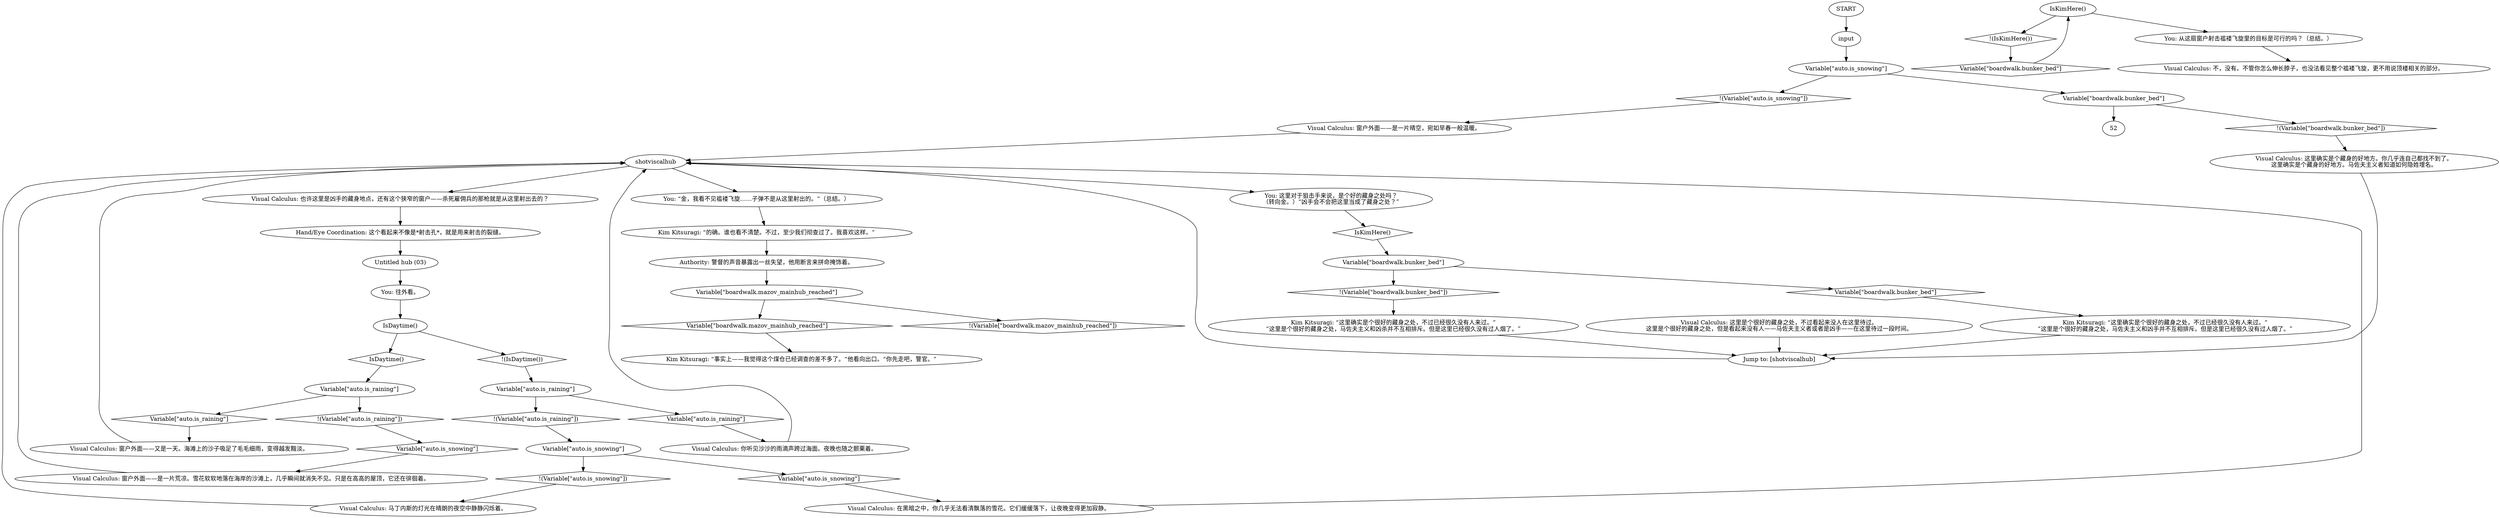 # LAIR ORB / shot viscal
# You decide that the shot that killed the merc couldn't have come from this bunker.
# ==================================================
digraph G {
	  0 [label="START"];
	  1 [label="input"];
	  2 [label="Visual Calculus: 马丁内斯的灯光在晴朗的夜空中静静闪烁着。"];
	  3 [label="Kim Kitsuragi: “这里确实是个很好的藏身之处，不过已经很久没有人来过。”\n“这里是个很好的藏身之处，马佐夫主义和凶杀并不互相排斥。但是这里已经很久没有过人烟了。”"];
	  4 [label="Visual Calculus: 窗户外面——是一片晴空，宛如早春一般温暖。"];
	  5 [label="Hand/Eye Coordination: 这个看起来不像是*射击孔*，就是用来射击的裂缝。"];
	  6 [label="Visual Calculus: 不，没有。不管你怎么伸长脖子，也没法看见整个褴褛飞旋，更不用说顶楼相关的部分。"];
	  7 [label="Authority: 警督的声音暴露出一丝失望，他用断言来拼命掩饰着。"];
	  8 [label="Variable[\"auto.is_raining\"]"];
	  9 [label="Variable[\"auto.is_raining\"]", shape=diamond];
	  10 [label="!(Variable[\"auto.is_raining\"])", shape=diamond];
	  11 [label="Kim Kitsuragi: “的确。谁也看不清楚。不过，至少我们彻查过了。我喜欢这样。”"];
	  12 [label="shotviscalhub"];
	  13 [label="Variable[\"boardwalk.bunker_bed\"]"];
	  14 [label="Variable[\"boardwalk.bunker_bed\"]", shape=diamond];
	  15 [label="!(Variable[\"boardwalk.bunker_bed\"])", shape=diamond];
	  16 [label="Kim Kitsuragi: “这里确实是个很好的藏身之处，不过已经很久没有人来过。”\n“这里是个很好的藏身之处，马佐夫主义和凶手并不互相排斥。但是这里已经很久没有过人烟了。”"];
	  17 [label="Kim Kitsuragi: “事实上——我觉得这个煤仓已经调查的差不多了。”他看向出口。“你先走吧，警官。”"];
	  18 [label="Untitled hub (03)"];
	  19 [label="Visual Calculus: 在黑暗之中，你几乎无法看清飘落的雪花。它们缓缓落下，让夜晚变得更加寂静。"];
	  20 [label="Variable[\"boardwalk.mazov_mainhub_reached\"]"];
	  21 [label="Variable[\"boardwalk.mazov_mainhub_reached\"]", shape=diamond];
	  22 [label="!(Variable[\"boardwalk.mazov_mainhub_reached\"])", shape=diamond];
	  23 [label="IsDaytime()"];
	  24 [label="IsDaytime()", shape=diamond];
	  25 [label="!(IsDaytime())", shape=diamond];
	  26 [label="Visual Calculus: 窗户外面——又是一天。海滩上的沙子吸足了毛毛细雨，变得越发黯淡。"];
	  27 [label="Jump to: [shotviscalhub]"];
	  28 [label="Variable[\"auto.is_raining\"]"];
	  29 [label="Variable[\"auto.is_raining\"]", shape=diamond];
	  30 [label="!(Variable[\"auto.is_raining\"])", shape=diamond];
	  31 [label="Visual Calculus: 这里确实是个藏身的好地方。你几乎连自己都找不到了。\n这里确实是个藏身的好地方。马佐夫主义者知道如何隐姓埋名。"];
	  32 [label="Visual Calculus: 窗户外面——是一片荒凉。雪花软软地落在海岸的沙滩上，几乎瞬间就消失不见。只是在高高的屋顶，它还在徘徊着。"];
	  33 [label="Variable[\"auto.is_snowing\"]"];
	  34 [label="Variable[\"auto.is_snowing\"]", shape=diamond];
	  35 [label="!(Variable[\"auto.is_snowing\"])", shape=diamond];
	  36 [label="You: 往外看。"];
	  37 [label="Visual Calculus: 你听见沙沙的雨滴声跨过海面。夜晚也随之颤栗着。"];
	  38 [label="You: “金，我看不见褴褛飞旋……子弹不是从这里射出的。”（总结。）"];
	  39 [label="You: 这里对于狙击手来说，是个好的藏身之处吗？\n（转向金。）“凶手会不会把这里当成了藏身之处？”"];
	  40 [label="Visual Calculus: 这里是个很好的藏身之处，不过看起来没人在这里待过。\n这里是个很好的藏身之处，但是看起来没有人——马佐夫主义者或者是凶手——在这里待过一段时间。"];
	  41 [label="IsKimHere()"];
	  42 [label="IsKimHere()", shape=diamond];
	  43 [label="!(IsKimHere())", shape=diamond];
	  44 [label="You: 从这扇窗户射击褴褛飞旋里的目标是可行的吗？（总结。）"];
	  45 [label="Visual Calculus: 也许这里是凶手的藏身地点，还有这个狭窄的窗户——杀死雇佣兵的那枪就是从这里射出去的？"];
	  46 [label="Variable[\"auto.is_snowing\"]"];
	  47 [label="Variable[\"auto.is_snowing\"]", shape=diamond];
	  48 [label="!(Variable[\"auto.is_snowing\"])", shape=diamond];
	  49 [label="Variable[\"boardwalk.bunker_bed\"]"];
	  50 [label="Variable[\"boardwalk.bunker_bed\"]", shape=diamond];
	  51 [label="!(Variable[\"boardwalk.bunker_bed\"])", shape=diamond];
	  0 -> 1
	  1 -> 46
	  2 -> 12
	  3 -> 27
	  4 -> 12
	  5 -> 18
	  7 -> 20
	  8 -> 9
	  8 -> 10
	  9 -> 37
	  10 -> 33
	  11 -> 7
	  12 -> 45
	  12 -> 38
	  12 -> 39
	  13 -> 14
	  13 -> 15
	  14 -> 16
	  15 -> 3
	  16 -> 27
	  18 -> 36
	  19 -> 12
	  20 -> 21
	  20 -> 22
	  21 -> 17
	  23 -> 24
	  23 -> 25
	  24 -> 28
	  25 -> 8
	  26 -> 12
	  27 -> 12
	  28 -> 29
	  28 -> 30
	  29 -> 26
	  30 -> 47
	  31 -> 27
	  32 -> 12
	  33 -> 34
	  33 -> 35
	  34 -> 19
	  35 -> 2
	  36 -> 23
	  37 -> 12
	  38 -> 11
	  39 -> 42
	  40 -> 27
	  41 -> 43
	  41 -> 44
	  42 -> 13
	  43 -> 50
	  44 -> 6
	  45 -> 5
	  46 -> 48
	  46 -> 49
	  47 -> 32
	  48 -> 4
	  49 -> 51
	  49 -> 52
	  50 -> 41
	  51 -> 31
}

